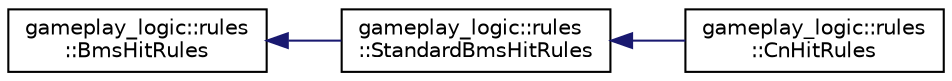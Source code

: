 digraph "Graphical Class Hierarchy"
{
 // LATEX_PDF_SIZE
  edge [fontname="Helvetica",fontsize="10",labelfontname="Helvetica",labelfontsize="10"];
  node [fontname="Helvetica",fontsize="10",shape=record];
  rankdir="LR";
  Node0 [label="gameplay_logic::rules\l::BmsHitRules",height=0.2,width=0.4,color="black", fillcolor="white", style="filled",URL="$classgameplay__logic_1_1rules_1_1BmsHitRules.html",tooltip=" "];
  Node0 -> Node1 [dir="back",color="midnightblue",fontsize="10",style="solid",fontname="Helvetica"];
  Node1 [label="gameplay_logic::rules\l::StandardBmsHitRules",height=0.2,width=0.4,color="black", fillcolor="white", style="filled",URL="$classgameplay__logic_1_1rules_1_1StandardBmsHitRules.html",tooltip=" "];
  Node1 -> Node2 [dir="back",color="midnightblue",fontsize="10",style="solid",fontname="Helvetica"];
  Node2 [label="gameplay_logic::rules\l::CnHitRules",height=0.2,width=0.4,color="black", fillcolor="white", style="filled",URL="$classgameplay__logic_1_1rules_1_1CnHitRules.html",tooltip=" "];
}
